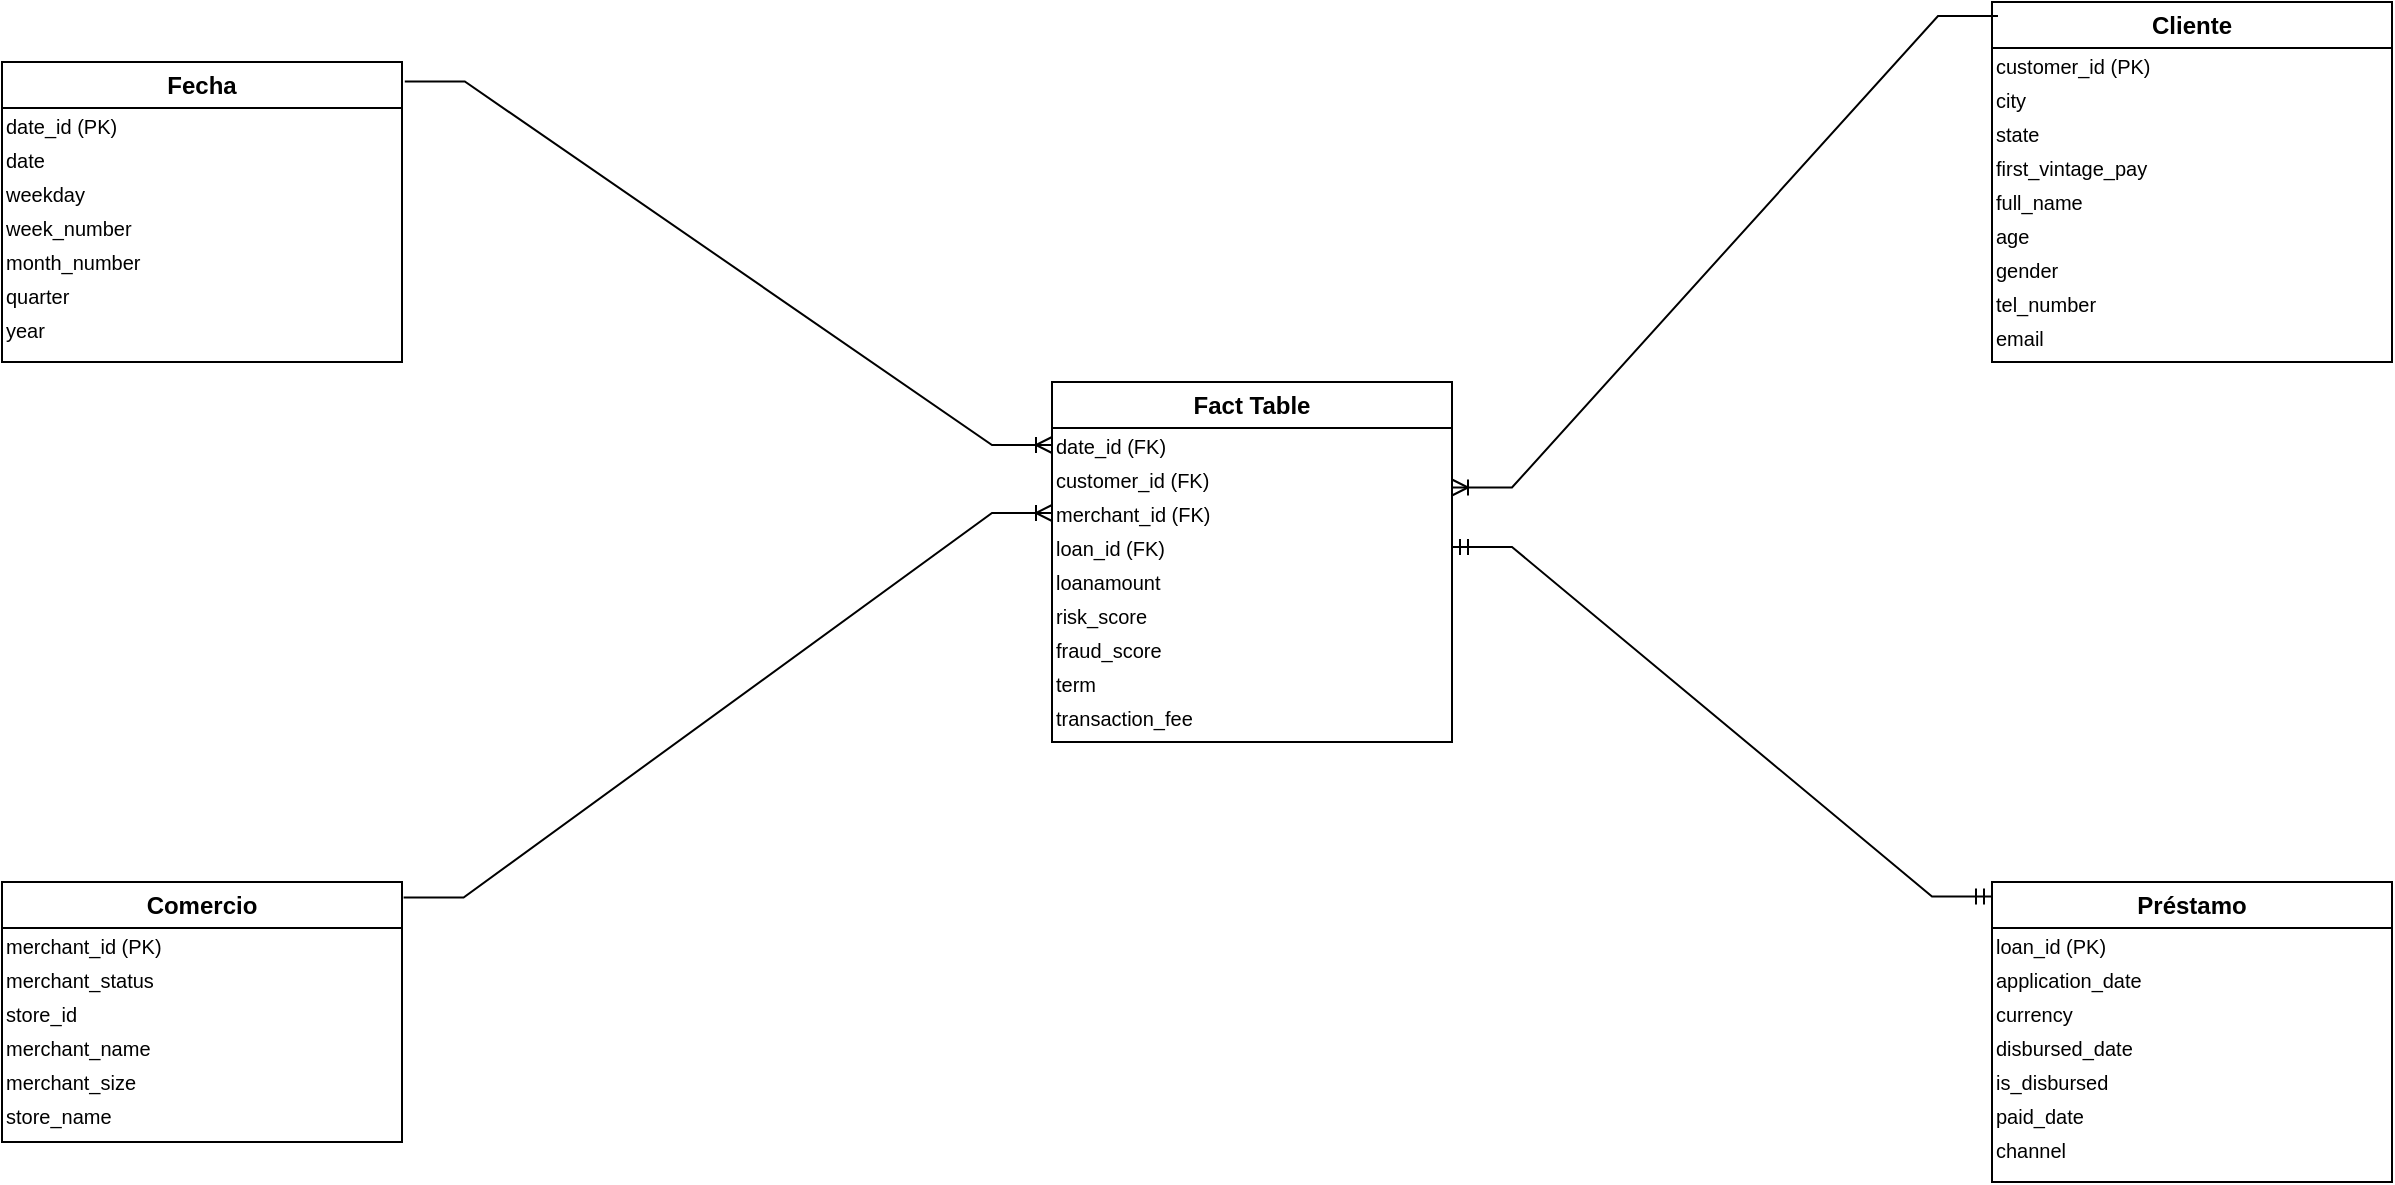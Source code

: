 <mxfile version="22.0.6" type="github">
  <diagram id="R2lEEEUBdFMjLlhIrx00" name="Page-1">
    <mxGraphModel dx="3056" dy="1154" grid="1" gridSize="10" guides="1" tooltips="1" connect="1" arrows="1" fold="1" page="1" pageScale="1" pageWidth="850" pageHeight="1100" math="0" shadow="0" extFonts="Permanent Marker^https://fonts.googleapis.com/css?family=Permanent+Marker">
      <root>
        <mxCell id="0" />
        <mxCell id="1" parent="0" />
        <mxCell id="HwjBXaReEeQfidcJBM03-5" value="Fecha" style="swimlane;whiteSpace=wrap;html=1;" vertex="1" parent="1">
          <mxGeometry x="-625" y="110" width="200" height="150" as="geometry" />
        </mxCell>
        <mxCell id="HwjBXaReEeQfidcJBM03-7" value="&lt;pre&gt;&lt;font face=&quot;Helvetica&quot;&gt;date_id (PK)&lt;/font&gt;&lt;/pre&gt;" style="text;html=1;strokeColor=none;fillColor=none;align=left;verticalAlign=middle;whiteSpace=wrap;rounded=0;fontSize=10;" vertex="1" parent="HwjBXaReEeQfidcJBM03-5">
          <mxGeometry y="23" width="200" height="17" as="geometry" />
        </mxCell>
        <mxCell id="HwjBXaReEeQfidcJBM03-8" value="&lt;pre&gt;&lt;font face=&quot;Helvetica&quot;&gt;date&lt;/font&gt;&lt;/pre&gt;" style="text;html=1;strokeColor=none;fillColor=none;align=left;verticalAlign=middle;whiteSpace=wrap;rounded=0;fontSize=10;" vertex="1" parent="HwjBXaReEeQfidcJBM03-5">
          <mxGeometry y="40" width="200" height="17" as="geometry" />
        </mxCell>
        <mxCell id="HwjBXaReEeQfidcJBM03-9" value="&lt;pre&gt;&lt;font face=&quot;Helvetica&quot;&gt;weekday&lt;/font&gt;&lt;/pre&gt;" style="text;html=1;strokeColor=none;fillColor=none;align=left;verticalAlign=middle;whiteSpace=wrap;rounded=0;fontSize=10;" vertex="1" parent="HwjBXaReEeQfidcJBM03-5">
          <mxGeometry y="57" width="200" height="17" as="geometry" />
        </mxCell>
        <mxCell id="HwjBXaReEeQfidcJBM03-10" value="&lt;pre&gt;&lt;font face=&quot;Helvetica&quot;&gt;week_number&lt;/font&gt;&lt;/pre&gt;" style="text;html=1;strokeColor=none;fillColor=none;align=left;verticalAlign=middle;whiteSpace=wrap;rounded=0;fontSize=10;" vertex="1" parent="HwjBXaReEeQfidcJBM03-5">
          <mxGeometry y="74" width="200" height="17" as="geometry" />
        </mxCell>
        <mxCell id="HwjBXaReEeQfidcJBM03-11" value="&lt;pre&gt;&lt;font face=&quot;Helvetica&quot;&gt;month_number&lt;/font&gt;&lt;/pre&gt;" style="text;html=1;strokeColor=none;fillColor=none;align=left;verticalAlign=middle;whiteSpace=wrap;rounded=0;fontSize=10;" vertex="1" parent="HwjBXaReEeQfidcJBM03-5">
          <mxGeometry y="91" width="200" height="17" as="geometry" />
        </mxCell>
        <mxCell id="HwjBXaReEeQfidcJBM03-18" value="&lt;pre&gt;&lt;font face=&quot;Helvetica&quot;&gt;quarter&lt;/font&gt;&lt;/pre&gt;" style="text;html=1;strokeColor=none;fillColor=none;align=left;verticalAlign=middle;whiteSpace=wrap;rounded=0;fontSize=10;" vertex="1" parent="HwjBXaReEeQfidcJBM03-5">
          <mxGeometry y="108" width="200" height="17" as="geometry" />
        </mxCell>
        <mxCell id="HwjBXaReEeQfidcJBM03-19" value="&lt;pre&gt;&lt;font face=&quot;Helvetica&quot;&gt;year&lt;/font&gt;&lt;/pre&gt;" style="text;html=1;strokeColor=none;fillColor=none;align=left;verticalAlign=middle;whiteSpace=wrap;rounded=0;fontSize=10;" vertex="1" parent="HwjBXaReEeQfidcJBM03-5">
          <mxGeometry y="125" width="200" height="17" as="geometry" />
        </mxCell>
        <mxCell id="HwjBXaReEeQfidcJBM03-20" value="" style="edgeStyle=entityRelationEdgeStyle;fontSize=12;html=1;endArrow=ERoneToMany;rounded=0;exitX=1.007;exitY=0.065;exitDx=0;exitDy=0;exitPerimeter=0;entryX=0;entryY=0.5;entryDx=0;entryDy=0;" edge="1" parent="1" source="HwjBXaReEeQfidcJBM03-5" target="HwjBXaReEeQfidcJBM03-43">
          <mxGeometry width="100" height="100" relative="1" as="geometry">
            <mxPoint x="-350" y="360" as="sourcePoint" />
            <mxPoint x="-53" y="319.76" as="targetPoint" />
          </mxGeometry>
        </mxCell>
        <mxCell id="HwjBXaReEeQfidcJBM03-21" value="Cliente" style="swimlane;whiteSpace=wrap;html=1;" vertex="1" parent="1">
          <mxGeometry x="370" y="80" width="200" height="180" as="geometry" />
        </mxCell>
        <mxCell id="HwjBXaReEeQfidcJBM03-22" value="&lt;pre&gt;&lt;font face=&quot;Helvetica&quot;&gt;customer_id (PK)&lt;/font&gt;&lt;/pre&gt;" style="text;html=1;strokeColor=none;fillColor=none;align=left;verticalAlign=middle;whiteSpace=wrap;rounded=0;fontSize=10;" vertex="1" parent="HwjBXaReEeQfidcJBM03-21">
          <mxGeometry y="23" width="200" height="17" as="geometry" />
        </mxCell>
        <mxCell id="HwjBXaReEeQfidcJBM03-23" value="&lt;pre&gt;&lt;font face=&quot;Helvetica&quot;&gt;city&lt;/font&gt;&lt;/pre&gt;" style="text;html=1;strokeColor=none;fillColor=none;align=left;verticalAlign=middle;whiteSpace=wrap;rounded=0;fontSize=10;" vertex="1" parent="HwjBXaReEeQfidcJBM03-21">
          <mxGeometry y="40" width="200" height="17" as="geometry" />
        </mxCell>
        <mxCell id="HwjBXaReEeQfidcJBM03-24" value="&lt;pre&gt;&lt;font face=&quot;Helvetica&quot;&gt;state&lt;/font&gt;&lt;/pre&gt;" style="text;html=1;strokeColor=none;fillColor=none;align=left;verticalAlign=middle;whiteSpace=wrap;rounded=0;fontSize=10;" vertex="1" parent="HwjBXaReEeQfidcJBM03-21">
          <mxGeometry y="57" width="200" height="17" as="geometry" />
        </mxCell>
        <mxCell id="HwjBXaReEeQfidcJBM03-25" value="&lt;pre&gt;&lt;font face=&quot;Helvetica&quot;&gt;first_vintage_pay&lt;/font&gt;&lt;/pre&gt;" style="text;html=1;strokeColor=none;fillColor=none;align=left;verticalAlign=middle;whiteSpace=wrap;rounded=0;fontSize=10;" vertex="1" parent="HwjBXaReEeQfidcJBM03-21">
          <mxGeometry y="74" width="200" height="17" as="geometry" />
        </mxCell>
        <mxCell id="HwjBXaReEeQfidcJBM03-26" value="&lt;pre&gt;&lt;font face=&quot;Helvetica&quot;&gt;full_name&lt;/font&gt;&lt;/pre&gt;" style="text;html=1;strokeColor=none;fillColor=none;align=left;verticalAlign=middle;whiteSpace=wrap;rounded=0;fontSize=10;" vertex="1" parent="HwjBXaReEeQfidcJBM03-21">
          <mxGeometry y="91" width="200" height="17" as="geometry" />
        </mxCell>
        <mxCell id="HwjBXaReEeQfidcJBM03-27" value="&lt;pre&gt;&lt;font face=&quot;Helvetica&quot;&gt;age&lt;/font&gt;&lt;/pre&gt;" style="text;html=1;strokeColor=none;fillColor=none;align=left;verticalAlign=middle;whiteSpace=wrap;rounded=0;fontSize=10;" vertex="1" parent="HwjBXaReEeQfidcJBM03-21">
          <mxGeometry y="108" width="200" height="17" as="geometry" />
        </mxCell>
        <mxCell id="HwjBXaReEeQfidcJBM03-28" value="&lt;pre&gt;&lt;font face=&quot;Helvetica&quot;&gt;gender&lt;/font&gt;&lt;/pre&gt;" style="text;html=1;strokeColor=none;fillColor=none;align=left;verticalAlign=middle;whiteSpace=wrap;rounded=0;fontSize=10;" vertex="1" parent="HwjBXaReEeQfidcJBM03-21">
          <mxGeometry y="125" width="200" height="17" as="geometry" />
        </mxCell>
        <mxCell id="HwjBXaReEeQfidcJBM03-29" value="&lt;pre&gt;&lt;font face=&quot;Helvetica&quot;&gt;tel_number&lt;/font&gt;&lt;/pre&gt;" style="text;html=1;strokeColor=none;fillColor=none;align=left;verticalAlign=middle;whiteSpace=wrap;rounded=0;fontSize=10;" vertex="1" parent="HwjBXaReEeQfidcJBM03-21">
          <mxGeometry y="142" width="200" height="17" as="geometry" />
        </mxCell>
        <mxCell id="HwjBXaReEeQfidcJBM03-30" value="&lt;pre&gt;&lt;font face=&quot;Helvetica&quot;&gt;email&lt;/font&gt;&lt;/pre&gt;" style="text;html=1;strokeColor=none;fillColor=none;align=left;verticalAlign=middle;whiteSpace=wrap;rounded=0;fontSize=10;" vertex="1" parent="HwjBXaReEeQfidcJBM03-21">
          <mxGeometry y="159" width="200" height="17" as="geometry" />
        </mxCell>
        <mxCell id="HwjBXaReEeQfidcJBM03-32" value="Comercio" style="swimlane;whiteSpace=wrap;html=1;" vertex="1" parent="1">
          <mxGeometry x="-625" y="520" width="200" height="130" as="geometry" />
        </mxCell>
        <mxCell id="HwjBXaReEeQfidcJBM03-33" value="&lt;pre&gt;&lt;font face=&quot;Helvetica&quot;&gt;merchant_id (PK)&lt;/font&gt;&lt;/pre&gt;" style="text;html=1;strokeColor=none;fillColor=none;align=left;verticalAlign=middle;whiteSpace=wrap;rounded=0;fontSize=10;" vertex="1" parent="HwjBXaReEeQfidcJBM03-32">
          <mxGeometry y="23" width="200" height="17" as="geometry" />
        </mxCell>
        <mxCell id="HwjBXaReEeQfidcJBM03-34" value="&lt;pre&gt;&lt;font face=&quot;Helvetica&quot;&gt;merchant_status&lt;/font&gt;&lt;/pre&gt;" style="text;html=1;strokeColor=none;fillColor=none;align=left;verticalAlign=middle;whiteSpace=wrap;rounded=0;fontSize=10;" vertex="1" parent="HwjBXaReEeQfidcJBM03-32">
          <mxGeometry y="40" width="200" height="17" as="geometry" />
        </mxCell>
        <mxCell id="HwjBXaReEeQfidcJBM03-35" value="&lt;pre&gt;&lt;font face=&quot;Helvetica&quot;&gt;store_id&lt;/font&gt;&lt;/pre&gt;" style="text;html=1;strokeColor=none;fillColor=none;align=left;verticalAlign=middle;whiteSpace=wrap;rounded=0;fontSize=10;" vertex="1" parent="HwjBXaReEeQfidcJBM03-32">
          <mxGeometry y="57" width="200" height="17" as="geometry" />
        </mxCell>
        <mxCell id="HwjBXaReEeQfidcJBM03-36" value="&lt;pre&gt;&lt;font face=&quot;Helvetica&quot;&gt;merchant_name&lt;/font&gt;&lt;/pre&gt;" style="text;html=1;strokeColor=none;fillColor=none;align=left;verticalAlign=middle;whiteSpace=wrap;rounded=0;fontSize=10;" vertex="1" parent="HwjBXaReEeQfidcJBM03-32">
          <mxGeometry y="74" width="200" height="17" as="geometry" />
        </mxCell>
        <mxCell id="HwjBXaReEeQfidcJBM03-37" value="&lt;pre&gt;&lt;font face=&quot;Helvetica&quot;&gt;merchant_size&lt;/font&gt;&lt;/pre&gt;" style="text;html=1;strokeColor=none;fillColor=none;align=left;verticalAlign=middle;whiteSpace=wrap;rounded=0;fontSize=10;" vertex="1" parent="HwjBXaReEeQfidcJBM03-32">
          <mxGeometry y="91" width="200" height="17" as="geometry" />
        </mxCell>
        <mxCell id="HwjBXaReEeQfidcJBM03-38" value="&lt;pre&gt;&lt;font face=&quot;Helvetica&quot;&gt;store_name&lt;/font&gt;&lt;/pre&gt;" style="text;html=1;strokeColor=none;fillColor=none;align=left;verticalAlign=middle;whiteSpace=wrap;rounded=0;fontSize=10;" vertex="1" parent="HwjBXaReEeQfidcJBM03-32">
          <mxGeometry y="108" width="200" height="17" as="geometry" />
        </mxCell>
        <mxCell id="HwjBXaReEeQfidcJBM03-42" value="Fact Table" style="swimlane;whiteSpace=wrap;html=1;" vertex="1" parent="1">
          <mxGeometry x="-100" y="270" width="200" height="180" as="geometry" />
        </mxCell>
        <mxCell id="HwjBXaReEeQfidcJBM03-43" value="&lt;pre&gt;&lt;font face=&quot;Helvetica&quot;&gt;date_id (FK)&lt;/font&gt;&lt;/pre&gt;" style="text;html=1;strokeColor=none;fillColor=none;align=left;verticalAlign=middle;whiteSpace=wrap;rounded=0;fontSize=10;" vertex="1" parent="HwjBXaReEeQfidcJBM03-42">
          <mxGeometry y="23" width="200" height="17" as="geometry" />
        </mxCell>
        <mxCell id="HwjBXaReEeQfidcJBM03-44" value="&lt;pre&gt;&lt;font face=&quot;Helvetica&quot;&gt;customer_id (FK)&lt;/font&gt;&lt;/pre&gt;" style="text;html=1;strokeColor=none;fillColor=none;align=left;verticalAlign=middle;whiteSpace=wrap;rounded=0;fontSize=10;" vertex="1" parent="HwjBXaReEeQfidcJBM03-42">
          <mxGeometry y="40" width="200" height="17" as="geometry" />
        </mxCell>
        <mxCell id="HwjBXaReEeQfidcJBM03-45" value="&lt;pre&gt;&lt;font face=&quot;Helvetica&quot;&gt;merchant_id (FK)&lt;/font&gt;&lt;/pre&gt;" style="text;html=1;strokeColor=none;fillColor=none;align=left;verticalAlign=middle;whiteSpace=wrap;rounded=0;fontSize=10;" vertex="1" parent="HwjBXaReEeQfidcJBM03-42">
          <mxGeometry y="57" width="200" height="17" as="geometry" />
        </mxCell>
        <mxCell id="HwjBXaReEeQfidcJBM03-46" value="&lt;pre&gt;&lt;font face=&quot;Helvetica&quot;&gt;loan_id (FK)&lt;/font&gt;&lt;/pre&gt;" style="text;html=1;strokeColor=none;fillColor=none;align=left;verticalAlign=middle;whiteSpace=wrap;rounded=0;fontSize=10;" vertex="1" parent="HwjBXaReEeQfidcJBM03-42">
          <mxGeometry y="74" width="200" height="17" as="geometry" />
        </mxCell>
        <mxCell id="HwjBXaReEeQfidcJBM03-47" value="&lt;pre&gt;&lt;font face=&quot;Helvetica&quot;&gt;loanamount&lt;/font&gt;&lt;/pre&gt;" style="text;html=1;strokeColor=none;fillColor=none;align=left;verticalAlign=middle;whiteSpace=wrap;rounded=0;fontSize=10;" vertex="1" parent="HwjBXaReEeQfidcJBM03-42">
          <mxGeometry y="91" width="200" height="17" as="geometry" />
        </mxCell>
        <mxCell id="HwjBXaReEeQfidcJBM03-48" value="&lt;pre&gt;&lt;font face=&quot;Helvetica&quot;&gt;risk_score&lt;/font&gt;&lt;/pre&gt;" style="text;html=1;strokeColor=none;fillColor=none;align=left;verticalAlign=middle;whiteSpace=wrap;rounded=0;fontSize=10;" vertex="1" parent="HwjBXaReEeQfidcJBM03-42">
          <mxGeometry y="108" width="200" height="17" as="geometry" />
        </mxCell>
        <mxCell id="HwjBXaReEeQfidcJBM03-49" value="&lt;pre&gt;&lt;font face=&quot;Helvetica&quot;&gt;fraud_score&lt;/font&gt;&lt;/pre&gt;" style="text;html=1;strokeColor=none;fillColor=none;align=left;verticalAlign=middle;whiteSpace=wrap;rounded=0;fontSize=10;" vertex="1" parent="HwjBXaReEeQfidcJBM03-42">
          <mxGeometry y="125" width="200" height="17" as="geometry" />
        </mxCell>
        <mxCell id="HwjBXaReEeQfidcJBM03-65" value="&lt;pre&gt;&lt;font face=&quot;Helvetica&quot;&gt;term&lt;/font&gt;&lt;/pre&gt;" style="text;html=1;strokeColor=none;fillColor=none;align=left;verticalAlign=middle;whiteSpace=wrap;rounded=0;fontSize=10;" vertex="1" parent="HwjBXaReEeQfidcJBM03-42">
          <mxGeometry y="142" width="200" height="17" as="geometry" />
        </mxCell>
        <mxCell id="HwjBXaReEeQfidcJBM03-66" value="&lt;pre&gt;&lt;font face=&quot;Helvetica&quot;&gt;transaction_fee&lt;/font&gt;&lt;/pre&gt;" style="text;html=1;strokeColor=none;fillColor=none;align=left;verticalAlign=middle;whiteSpace=wrap;rounded=0;fontSize=10;" vertex="1" parent="HwjBXaReEeQfidcJBM03-42">
          <mxGeometry y="159" width="200" height="17" as="geometry" />
        </mxCell>
        <mxCell id="HwjBXaReEeQfidcJBM03-50" value="" style="edgeStyle=entityRelationEdgeStyle;fontSize=12;html=1;endArrow=ERoneToMany;rounded=0;exitX=1.004;exitY=0.06;exitDx=0;exitDy=0;exitPerimeter=0;entryX=0;entryY=0.5;entryDx=0;entryDy=0;" edge="1" parent="1" source="HwjBXaReEeQfidcJBM03-32" target="HwjBXaReEeQfidcJBM03-45">
          <mxGeometry width="100" height="100" relative="1" as="geometry">
            <mxPoint x="-419" y="470" as="sourcePoint" />
            <mxPoint y="682" as="targetPoint" />
          </mxGeometry>
        </mxCell>
        <mxCell id="HwjBXaReEeQfidcJBM03-51" value="Préstamo" style="swimlane;whiteSpace=wrap;html=1;" vertex="1" parent="1">
          <mxGeometry x="370" y="520" width="200" height="150" as="geometry" />
        </mxCell>
        <mxCell id="HwjBXaReEeQfidcJBM03-52" value="&lt;pre&gt;&lt;font face=&quot;Helvetica&quot;&gt;loan_id (PK)&lt;/font&gt;&lt;/pre&gt;" style="text;html=1;strokeColor=none;fillColor=none;align=left;verticalAlign=middle;whiteSpace=wrap;rounded=0;fontSize=10;" vertex="1" parent="HwjBXaReEeQfidcJBM03-51">
          <mxGeometry y="23" width="200" height="17" as="geometry" />
        </mxCell>
        <mxCell id="HwjBXaReEeQfidcJBM03-53" value="&lt;pre&gt;&lt;font face=&quot;Helvetica&quot;&gt;application_date&lt;/font&gt;&lt;/pre&gt;" style="text;html=1;strokeColor=none;fillColor=none;align=left;verticalAlign=middle;whiteSpace=wrap;rounded=0;fontSize=10;" vertex="1" parent="HwjBXaReEeQfidcJBM03-51">
          <mxGeometry y="40" width="200" height="17" as="geometry" />
        </mxCell>
        <mxCell id="HwjBXaReEeQfidcJBM03-54" value="&lt;pre&gt;&lt;font face=&quot;Helvetica&quot;&gt;currency&lt;/font&gt;&lt;/pre&gt;" style="text;html=1;strokeColor=none;fillColor=none;align=left;verticalAlign=middle;whiteSpace=wrap;rounded=0;fontSize=10;" vertex="1" parent="HwjBXaReEeQfidcJBM03-51">
          <mxGeometry y="57" width="200" height="17" as="geometry" />
        </mxCell>
        <mxCell id="HwjBXaReEeQfidcJBM03-58" value="&lt;pre&gt;&lt;font face=&quot;Helvetica&quot;&gt;disbursed_date&lt;/font&gt;&lt;/pre&gt;" style="text;html=1;strokeColor=none;fillColor=none;align=left;verticalAlign=middle;whiteSpace=wrap;rounded=0;fontSize=10;" vertex="1" parent="HwjBXaReEeQfidcJBM03-51">
          <mxGeometry y="74" width="200" height="17" as="geometry" />
        </mxCell>
        <mxCell id="HwjBXaReEeQfidcJBM03-59" value="&lt;pre&gt;&lt;font face=&quot;Helvetica&quot;&gt;paid_date&lt;/font&gt;&lt;/pre&gt;" style="text;html=1;strokeColor=none;fillColor=none;align=left;verticalAlign=middle;whiteSpace=wrap;rounded=0;fontSize=10;" vertex="1" parent="HwjBXaReEeQfidcJBM03-51">
          <mxGeometry y="108" width="200" height="17" as="geometry" />
        </mxCell>
        <mxCell id="HwjBXaReEeQfidcJBM03-60" value="&lt;pre&gt;&lt;font face=&quot;Helvetica&quot;&gt;is_disbursed&lt;/font&gt;&lt;/pre&gt;" style="text;html=1;strokeColor=none;fillColor=none;align=left;verticalAlign=middle;whiteSpace=wrap;rounded=0;fontSize=10;" vertex="1" parent="HwjBXaReEeQfidcJBM03-51">
          <mxGeometry y="91" width="200" height="17" as="geometry" />
        </mxCell>
        <mxCell id="HwjBXaReEeQfidcJBM03-62" value="&lt;pre&gt;&lt;font face=&quot;Helvetica&quot;&gt;channel&lt;/font&gt;&lt;/pre&gt;" style="text;html=1;strokeColor=none;fillColor=none;align=left;verticalAlign=middle;whiteSpace=wrap;rounded=0;fontSize=10;" vertex="1" parent="HwjBXaReEeQfidcJBM03-51">
          <mxGeometry y="125" width="200" height="17" as="geometry" />
        </mxCell>
        <mxCell id="HwjBXaReEeQfidcJBM03-63" value="" style="edgeStyle=entityRelationEdgeStyle;fontSize=12;html=1;endArrow=ERoneToMany;rounded=0;entryX=1;entryY=0.75;entryDx=0;entryDy=0;exitX=0.015;exitY=0.039;exitDx=0;exitDy=0;exitPerimeter=0;" edge="1" parent="1" source="HwjBXaReEeQfidcJBM03-21" target="HwjBXaReEeQfidcJBM03-44">
          <mxGeometry width="100" height="100" relative="1" as="geometry">
            <mxPoint x="180" y="100" as="sourcePoint" />
            <mxPoint x="160" y="329" as="targetPoint" />
          </mxGeometry>
        </mxCell>
        <mxCell id="HwjBXaReEeQfidcJBM03-64" value="" style="edgeStyle=entityRelationEdgeStyle;fontSize=12;html=1;endArrow=ERmandOne;startArrow=ERmandOne;rounded=0;exitX=1;exitY=0.5;exitDx=0;exitDy=0;entryX=0;entryY=0.048;entryDx=0;entryDy=0;entryPerimeter=0;" edge="1" parent="1" source="HwjBXaReEeQfidcJBM03-46" target="HwjBXaReEeQfidcJBM03-51">
          <mxGeometry width="100" height="100" relative="1" as="geometry">
            <mxPoint x="190" y="450" as="sourcePoint" />
            <mxPoint x="290" y="350" as="targetPoint" />
          </mxGeometry>
        </mxCell>
      </root>
    </mxGraphModel>
  </diagram>
</mxfile>
